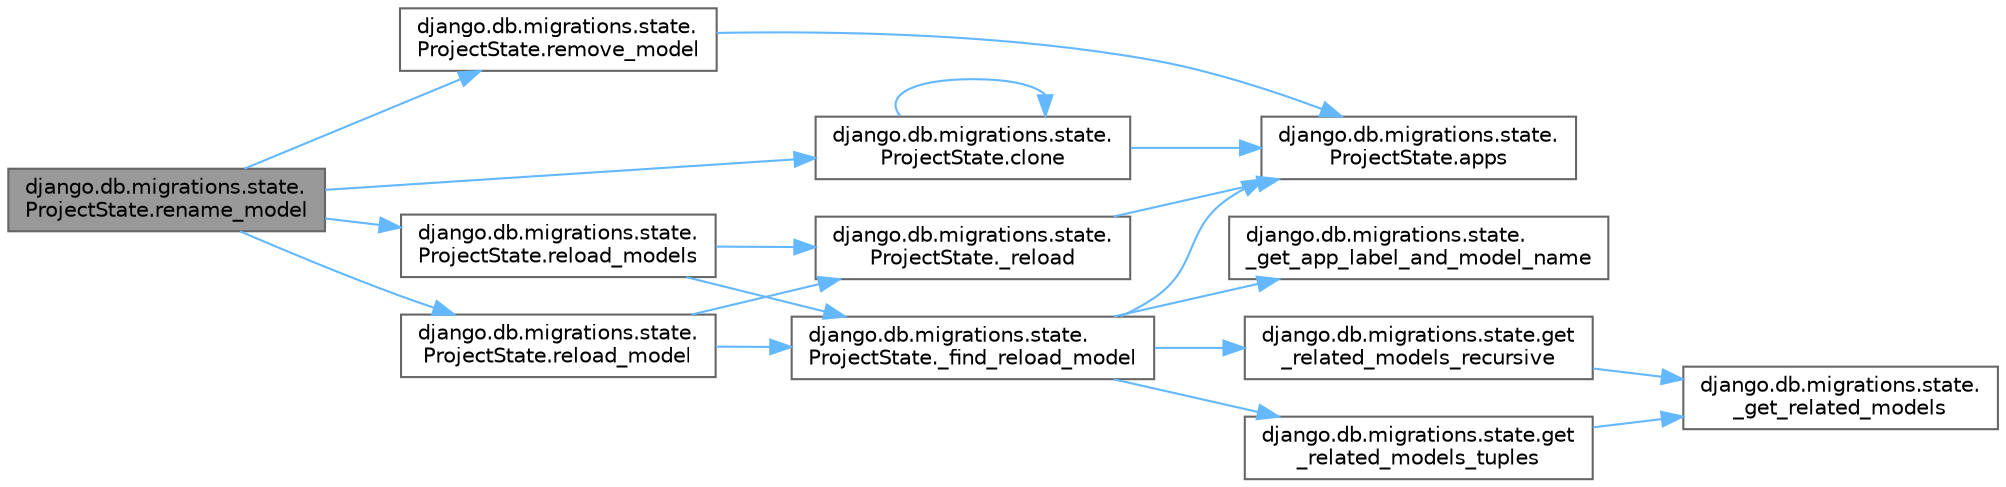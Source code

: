 digraph "django.db.migrations.state.ProjectState.rename_model"
{
 // LATEX_PDF_SIZE
  bgcolor="transparent";
  edge [fontname=Helvetica,fontsize=10,labelfontname=Helvetica,labelfontsize=10];
  node [fontname=Helvetica,fontsize=10,shape=box,height=0.2,width=0.4];
  rankdir="LR";
  Node1 [id="Node000001",label="django.db.migrations.state.\lProjectState.rename_model",height=0.2,width=0.4,color="gray40", fillcolor="grey60", style="filled", fontcolor="black",tooltip=" "];
  Node1 -> Node2 [id="edge1_Node000001_Node000002",color="steelblue1",style="solid",tooltip=" "];
  Node2 [id="Node000002",label="django.db.migrations.state.\lProjectState.clone",height=0.2,width=0.4,color="grey40", fillcolor="white", style="filled",URL="$classdjango_1_1db_1_1migrations_1_1state_1_1_project_state.html#af592cc39af6a6f7c283e60f9be556f0f",tooltip=" "];
  Node2 -> Node3 [id="edge2_Node000002_Node000003",color="steelblue1",style="solid",tooltip=" "];
  Node3 [id="Node000003",label="django.db.migrations.state.\lProjectState.apps",height=0.2,width=0.4,color="grey40", fillcolor="white", style="filled",URL="$classdjango_1_1db_1_1migrations_1_1state_1_1_project_state.html#a512f631936ae6b299fa822af8d84eb62",tooltip=" "];
  Node2 -> Node2 [id="edge3_Node000002_Node000002",color="steelblue1",style="solid",tooltip=" "];
  Node1 -> Node4 [id="edge4_Node000001_Node000004",color="steelblue1",style="solid",tooltip=" "];
  Node4 [id="Node000004",label="django.db.migrations.state.\lProjectState.reload_model",height=0.2,width=0.4,color="grey40", fillcolor="white", style="filled",URL="$classdjango_1_1db_1_1migrations_1_1state_1_1_project_state.html#a63b9c4c74e5f04f26eb04b2b86d7551f",tooltip=" "];
  Node4 -> Node5 [id="edge5_Node000004_Node000005",color="steelblue1",style="solid",tooltip=" "];
  Node5 [id="Node000005",label="django.db.migrations.state.\lProjectState._find_reload_model",height=0.2,width=0.4,color="grey40", fillcolor="white", style="filled",URL="$classdjango_1_1db_1_1migrations_1_1state_1_1_project_state.html#a782fc6ac596d2c06dac72d3db2033e09",tooltip=" "];
  Node5 -> Node6 [id="edge6_Node000005_Node000006",color="steelblue1",style="solid",tooltip=" "];
  Node6 [id="Node000006",label="django.db.migrations.state.\l_get_app_label_and_model_name",height=0.2,width=0.4,color="grey40", fillcolor="white", style="filled",URL="$namespacedjango_1_1db_1_1migrations_1_1state.html#a8795ebe6e20cda4c6843eb8482f0ce0f",tooltip=" "];
  Node5 -> Node3 [id="edge7_Node000005_Node000003",color="steelblue1",style="solid",tooltip=" "];
  Node5 -> Node7 [id="edge8_Node000005_Node000007",color="steelblue1",style="solid",tooltip=" "];
  Node7 [id="Node000007",label="django.db.migrations.state.get\l_related_models_recursive",height=0.2,width=0.4,color="grey40", fillcolor="white", style="filled",URL="$namespacedjango_1_1db_1_1migrations_1_1state.html#ae120ef0842597f4fb4f52db6be117ac6",tooltip=" "];
  Node7 -> Node8 [id="edge9_Node000007_Node000008",color="steelblue1",style="solid",tooltip=" "];
  Node8 [id="Node000008",label="django.db.migrations.state.\l_get_related_models",height=0.2,width=0.4,color="grey40", fillcolor="white", style="filled",URL="$namespacedjango_1_1db_1_1migrations_1_1state.html#ad4ec87c24ecf42dc1d92fe5422d79cbd",tooltip=" "];
  Node5 -> Node9 [id="edge10_Node000005_Node000009",color="steelblue1",style="solid",tooltip=" "];
  Node9 [id="Node000009",label="django.db.migrations.state.get\l_related_models_tuples",height=0.2,width=0.4,color="grey40", fillcolor="white", style="filled",URL="$namespacedjango_1_1db_1_1migrations_1_1state.html#a72f8e30326ac4fd3504da6da5f08a3fe",tooltip=" "];
  Node9 -> Node8 [id="edge11_Node000009_Node000008",color="steelblue1",style="solid",tooltip=" "];
  Node4 -> Node10 [id="edge12_Node000004_Node000010",color="steelblue1",style="solid",tooltip=" "];
  Node10 [id="Node000010",label="django.db.migrations.state.\lProjectState._reload",height=0.2,width=0.4,color="grey40", fillcolor="white", style="filled",URL="$classdjango_1_1db_1_1migrations_1_1state_1_1_project_state.html#a6403441ce110fc10fa771937772152f0",tooltip=" "];
  Node10 -> Node3 [id="edge13_Node000010_Node000003",color="steelblue1",style="solid",tooltip=" "];
  Node1 -> Node11 [id="edge14_Node000001_Node000011",color="steelblue1",style="solid",tooltip=" "];
  Node11 [id="Node000011",label="django.db.migrations.state.\lProjectState.reload_models",height=0.2,width=0.4,color="grey40", fillcolor="white", style="filled",URL="$classdjango_1_1db_1_1migrations_1_1state_1_1_project_state.html#a71849b3a38a4576b36f0fad3e35e7934",tooltip=" "];
  Node11 -> Node5 [id="edge15_Node000011_Node000005",color="steelblue1",style="solid",tooltip=" "];
  Node11 -> Node10 [id="edge16_Node000011_Node000010",color="steelblue1",style="solid",tooltip=" "];
  Node1 -> Node12 [id="edge17_Node000001_Node000012",color="steelblue1",style="solid",tooltip=" "];
  Node12 [id="Node000012",label="django.db.migrations.state.\lProjectState.remove_model",height=0.2,width=0.4,color="grey40", fillcolor="white", style="filled",URL="$classdjango_1_1db_1_1migrations_1_1state_1_1_project_state.html#aa7a88cb7ebdea6d03e8a475297e73313",tooltip=" "];
  Node12 -> Node3 [id="edge18_Node000012_Node000003",color="steelblue1",style="solid",tooltip=" "];
}
